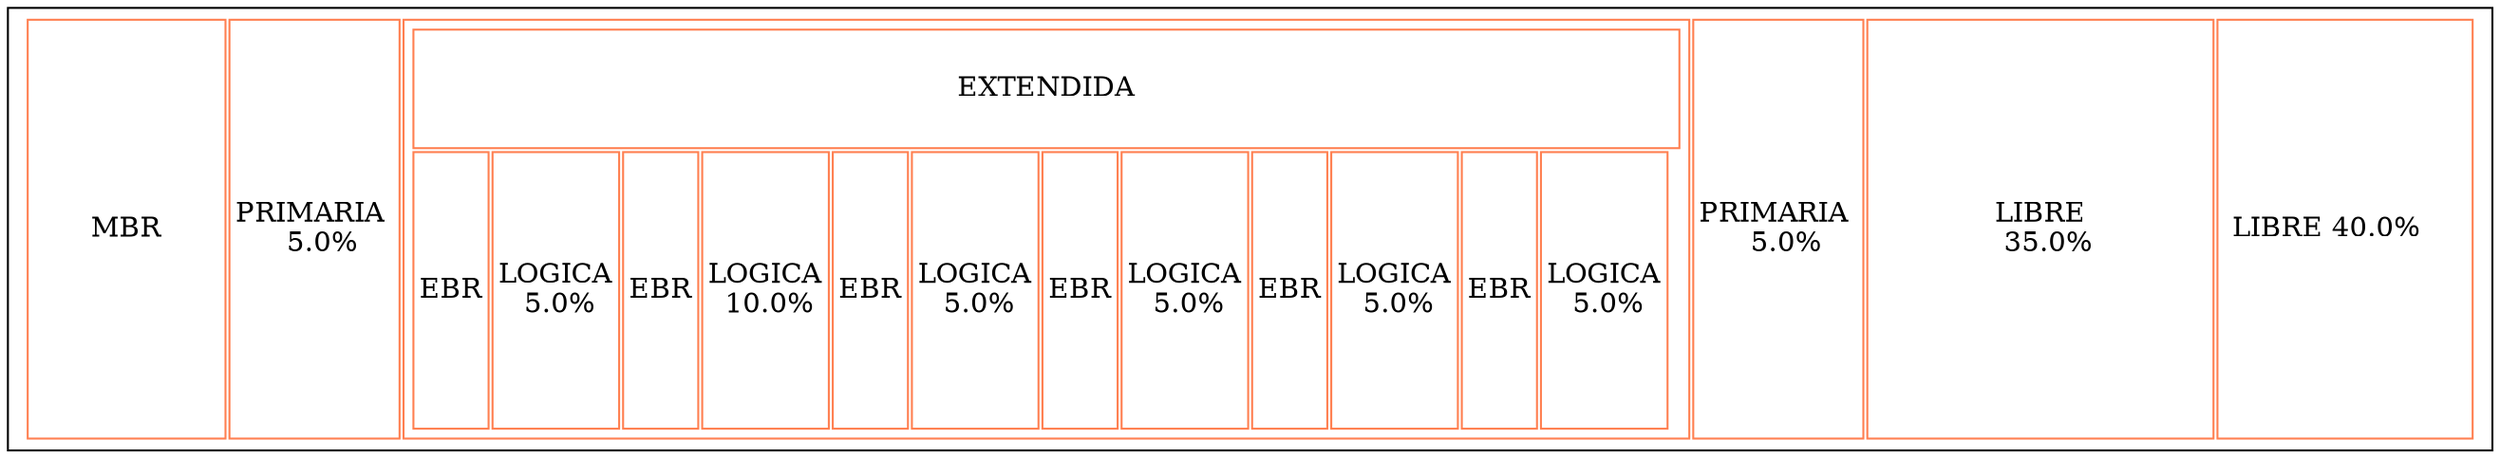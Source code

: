 digraph G{
  tbl [
    shape=box
    label=<
     <table border='0' cellborder='1' width='600' height='200' color='coral'>
     <tr>
     <td height='200' width='100'> MBR </td>
     <td height='200' width='25.0'>PRIMARIA <br/>  5.0%</td>
     <td  height='200' width='50.0'>
     <table border='0'  height='200' WIDTH='50.0' cellborder='1'>
     <tr>  <td height='60' colspan='15'>EXTENDIDA</td>  </tr>
     <tr>
     <td height='140'>EBR</td>
     <td height='140'>LOGICA<br/> 5.0%</td>
     <td height='140'>EBR</td>
     <td height='140'>LOGICA<br/> 10.0%</td>
     <td height='140'>EBR</td>
     <td height='140'>LOGICA<br/> 5.0%</td>
     <td height='140'>EBR</td>
     <td height='140'>LOGICA<br/> 5.0%</td>
     <td height='140'>EBR</td>
     <td height='140'>LOGICA<br/> 5.0%</td>
     <td height='140'>EBR</td>
     <td height='140'>LOGICA<br/> 5.0%</td>
     </tr>
     </table>
     </td>
     <td height='200' width='25.0'>PRIMARIA <br/>  5.0%</td>
     <td height='200' width='175.0'>LIBRE<br/>  35.0%</td>
     <td height='200'> LIBRE 40.0%
     </td>     </tr> 
     </table>        
>];

}